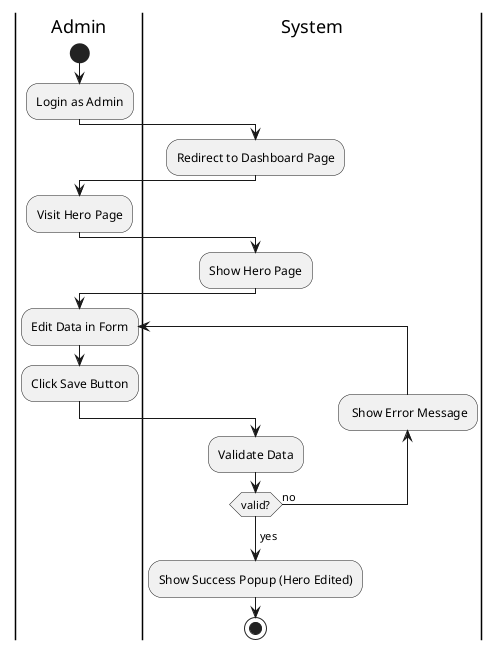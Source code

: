 @startuml EditHero
|Admin|
start
:Login as Admin;
|System|
:Redirect to Dashboard Page;
|Admin|
:Visit Hero Page;
|System|
:Show Hero Page;
|Admin|
repeat :Edit Data in Form;
:Click Save Button;
|System|
:Validate Data;
backward: Show Error Message;
repeat while(valid?) is (no)
->yes;
|System|
:Show Success Popup (Hero Edited);
stop
@enduml
